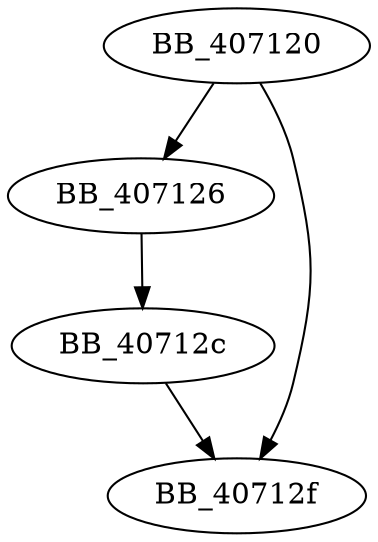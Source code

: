DiGraph sub_407120{
BB_407120->BB_407126
BB_407120->BB_40712f
BB_407126->BB_40712c
BB_40712c->BB_40712f
}
